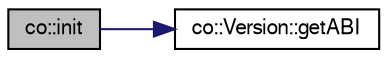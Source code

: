 digraph G
{
  edge [fontname="FreeSans",fontsize="10",labelfontname="FreeSans",labelfontsize="10"];
  node [fontname="FreeSans",fontsize="10",shape=record];
  rankdir="LR";
  Node1 [label="co::init",height=0.2,width=0.4,color="black", fillcolor="grey75", style="filled" fontcolor="black"];
  Node1 -> Node2 [color="midnightblue",fontsize="10",style="solid",fontname="FreeSans"];
  Node2 [label="co::Version::getABI",height=0.2,width=0.4,color="black", fillcolor="white", style="filled",URL="$classco_1_1Version.html#a64e78d87829e2e82cdcdd5cdf6887a52"];
}

